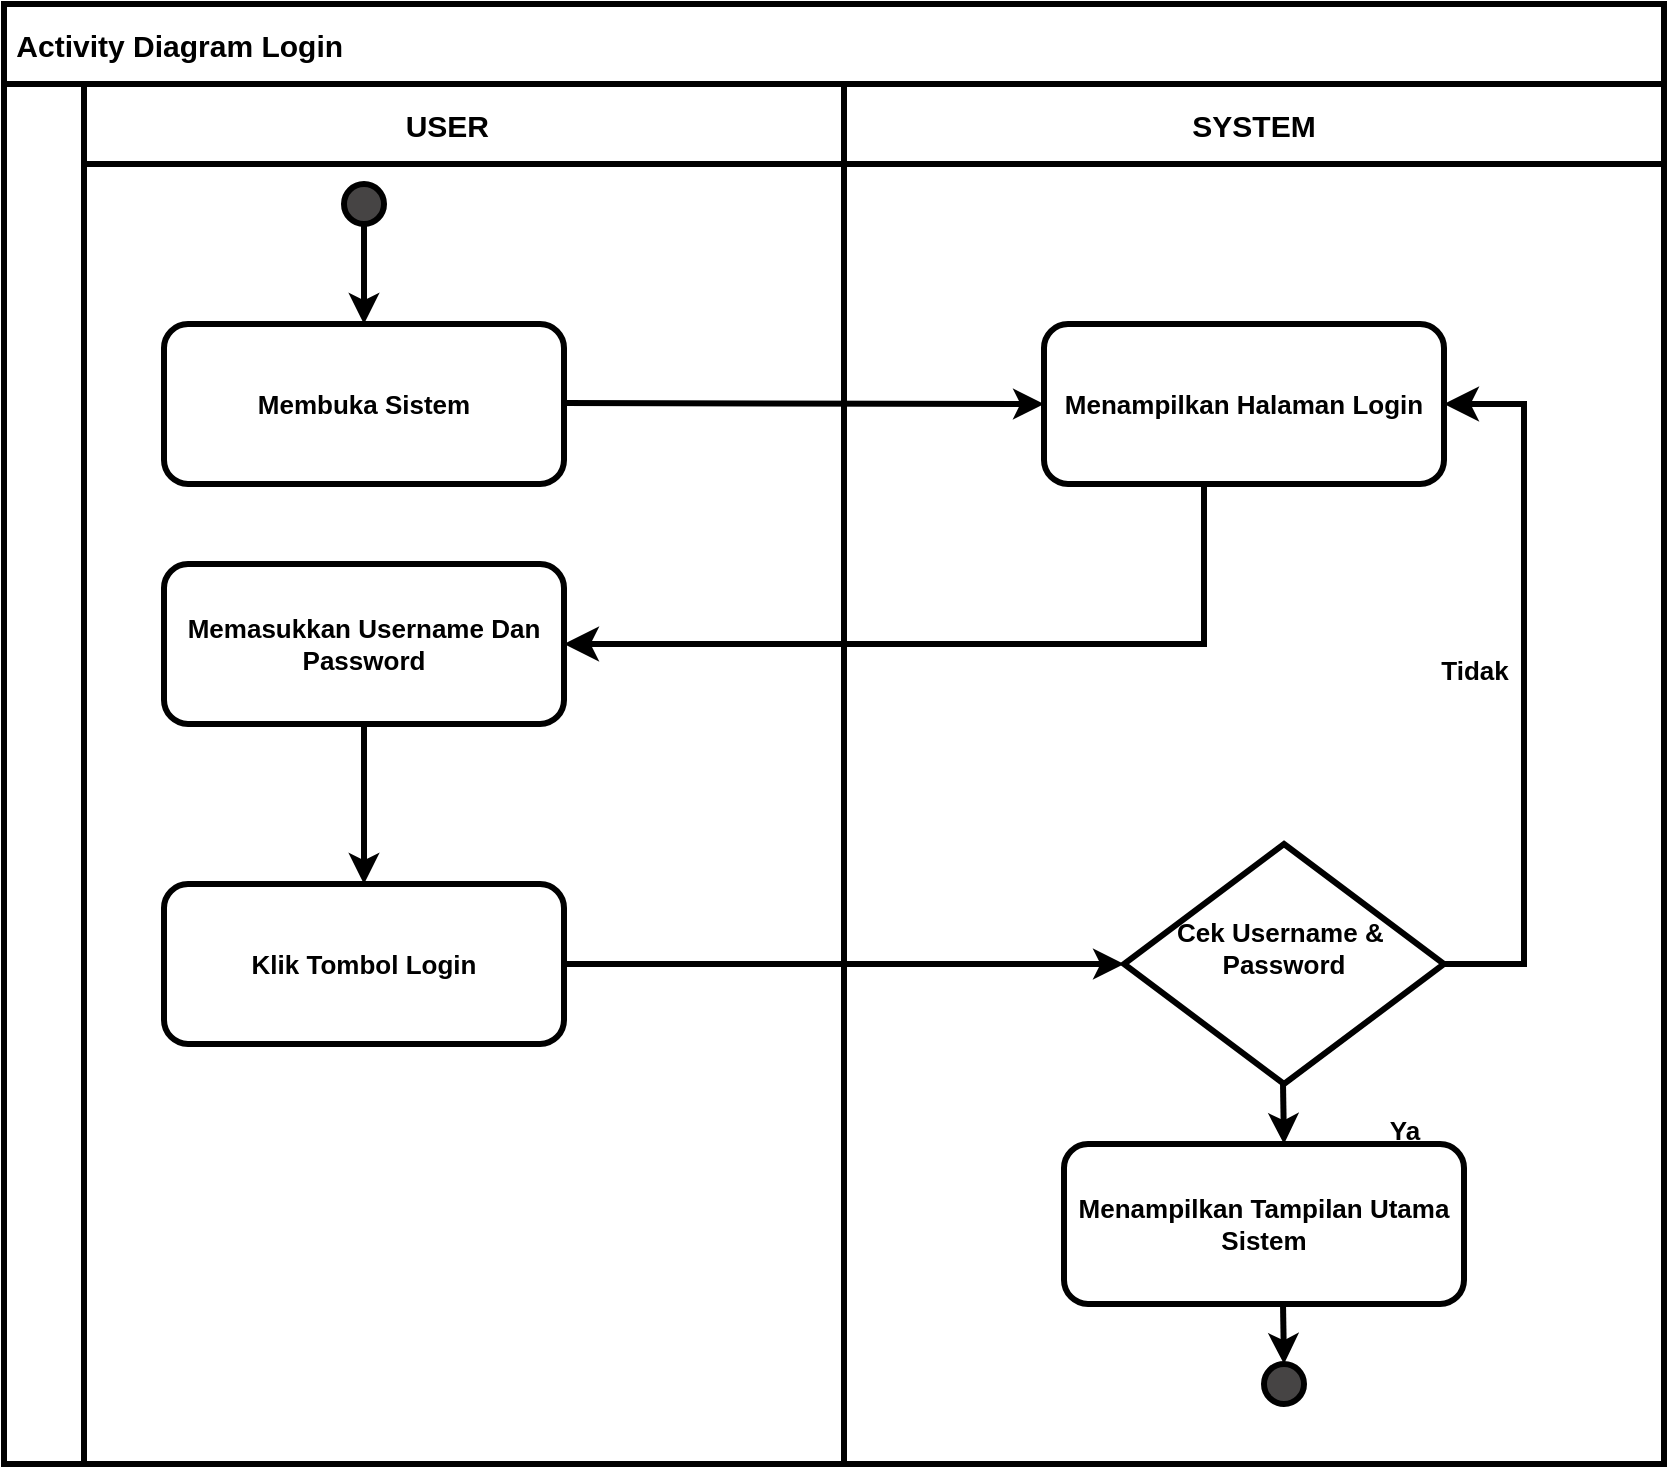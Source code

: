 <mxfile>
    <diagram id="Cw2Wp6MlhYI4DvoN3dn1" name="Page-1">
        <mxGraphModel dx="1031" dy="726" grid="1" gridSize="10" guides="1" tooltips="1" connect="1" arrows="1" fold="1" page="1" pageScale="1" pageWidth="850" pageHeight="1100" math="0" shadow="0">
            <root>
                <mxCell id="0"/>
                <mxCell id="1" parent="0"/>
                <mxCell id="78" value=" Activity Diagram Login" style="shape=table;childLayout=tableLayout;startSize=40;collapsible=0;recursiveResize=0;expand=0;strokeColor=default;align=left;verticalAlign=middle;fontFamily=Helvetica;fontSize=15;fontColor=default;fillColor=none;fontStyle=1;strokeWidth=3;" parent="1" vertex="1">
                    <mxGeometry x="10" y="10" width="830" height="730" as="geometry"/>
                </mxCell>
                <mxCell id="79" value="" style="shape=tableRow;horizontal=0;swimlaneHead=0;swimlaneBody=0;top=0;left=0;strokeColor=inherit;bottom=0;right=0;dropTarget=0;fontStyle=1;fillColor=none;points=[[0,0.5],[1,0.5]];portConstraint=eastwest;startSize=40;collapsible=0;recursiveResize=0;expand=0;align=center;verticalAlign=middle;fontFamily=Helvetica;fontSize=13;fontColor=default;strokeWidth=3;" parent="78" vertex="1">
                    <mxGeometry y="40" width="830" height="690" as="geometry"/>
                </mxCell>
                <mxCell id="80" value="USER    " style="swimlane;swimlaneHead=0;swimlaneBody=0;fontStyle=1;strokeColor=inherit;connectable=0;fillColor=none;startSize=40;collapsible=0;recursiveResize=0;expand=0;align=center;verticalAlign=middle;fontFamily=Helvetica;fontSize=15;fontColor=default;strokeWidth=3;" parent="79" vertex="1">
                    <mxGeometry x="40" width="380" height="690" as="geometry">
                        <mxRectangle width="380" height="690" as="alternateBounds"/>
                    </mxGeometry>
                </mxCell>
                <mxCell id="88" style="edgeStyle=none;html=1;exitX=0.5;exitY=1;exitDx=0;exitDy=0;fontFamily=Helvetica;fontSize=13;fontColor=default;strokeWidth=3;fontStyle=1" parent="80" source="85" target="87" edge="1">
                    <mxGeometry relative="1" as="geometry"/>
                </mxCell>
                <mxCell id="85" value="" style="ellipse;whiteSpace=wrap;html=1;aspect=fixed;strokeColor=default;align=center;verticalAlign=middle;fontFamily=Helvetica;fontSize=13;fontColor=default;fillColor=light-dark(#464444, #ededed);strokeWidth=3;fontStyle=1" parent="80" vertex="1">
                    <mxGeometry x="130" y="50" width="20" height="20" as="geometry"/>
                </mxCell>
                <mxCell id="87" value="Membuka Sistem" style="rounded=1;whiteSpace=wrap;html=1;strokeColor=default;align=center;verticalAlign=middle;fontFamily=Helvetica;fontSize=13;fontColor=default;fillColor=none;strokeWidth=3;fontStyle=1" parent="80" vertex="1">
                    <mxGeometry x="40" y="120" width="200" height="80" as="geometry"/>
                </mxCell>
                <mxCell id="95" value="Memasukkan Username Dan Password" style="rounded=1;whiteSpace=wrap;html=1;strokeColor=default;align=center;verticalAlign=middle;fontFamily=Helvetica;fontSize=13;fontColor=default;fillColor=none;strokeWidth=3;fontStyle=1" parent="80" vertex="1">
                    <mxGeometry x="40" y="240" width="200" height="80" as="geometry"/>
                </mxCell>
                <mxCell id="96" value="Klik Tombol Login" style="rounded=1;whiteSpace=wrap;html=1;strokeColor=default;align=center;verticalAlign=middle;fontFamily=Helvetica;fontSize=13;fontColor=default;fillColor=none;strokeWidth=3;fontStyle=1" parent="80" vertex="1">
                    <mxGeometry x="40" y="400" width="200" height="80" as="geometry"/>
                </mxCell>
                <mxCell id="102" value="" style="endArrow=classic;html=1;fontFamily=Helvetica;fontSize=13;fontColor=default;exitX=0.5;exitY=1;exitDx=0;exitDy=0;strokeWidth=3;fontStyle=1" parent="80" source="95" edge="1">
                    <mxGeometry width="50" height="50" relative="1" as="geometry">
                        <mxPoint x="140" y="360" as="sourcePoint"/>
                        <mxPoint x="140" y="400" as="targetPoint"/>
                    </mxGeometry>
                </mxCell>
                <mxCell id="103" value="" style="endArrow=classic;html=1;fontFamily=Helvetica;fontSize=13;fontColor=default;entryX=0;entryY=0.5;entryDx=0;entryDy=0;strokeWidth=3;fontStyle=1" parent="80" target="91" edge="1">
                    <mxGeometry width="50" height="50" relative="1" as="geometry">
                        <mxPoint x="240" y="159.5" as="sourcePoint"/>
                        <mxPoint x="360" y="159.5" as="targetPoint"/>
                    </mxGeometry>
                </mxCell>
                <mxCell id="81" value="SYSTEM" style="swimlane;swimlaneHead=0;swimlaneBody=0;fontStyle=1;strokeColor=inherit;connectable=0;fillColor=none;startSize=40;collapsible=0;recursiveResize=0;expand=0;align=center;verticalAlign=middle;fontFamily=Helvetica;fontSize=15;fontColor=default;strokeWidth=3;" parent="79" vertex="1">
                    <mxGeometry x="420" width="410" height="690" as="geometry">
                        <mxRectangle width="410" height="690" as="alternateBounds"/>
                    </mxGeometry>
                </mxCell>
                <mxCell id="86" value="" style="ellipse;whiteSpace=wrap;html=1;aspect=fixed;strokeColor=default;align=center;verticalAlign=middle;fontFamily=Helvetica;fontSize=13;fontColor=default;fillColor=light-dark(#464444, #ededed);strokeWidth=3;fontStyle=1" parent="81" vertex="1">
                    <mxGeometry x="210" y="640" width="20" height="20" as="geometry"/>
                </mxCell>
                <mxCell id="91" value="Menampilkan Halaman Login" style="rounded=1;whiteSpace=wrap;html=1;strokeColor=default;align=center;verticalAlign=middle;fontFamily=Helvetica;fontSize=13;fontColor=default;fillColor=none;strokeWidth=3;fontStyle=1" parent="81" vertex="1">
                    <mxGeometry x="100" y="120" width="200" height="80" as="geometry"/>
                </mxCell>
                <mxCell id="97" value="Cek Username &amp;amp;&amp;nbsp;&lt;div&gt;Password&lt;div&gt;&lt;br&gt;&lt;/div&gt;&lt;/div&gt;" style="rhombus;whiteSpace=wrap;html=1;strokeColor=default;align=center;verticalAlign=middle;fontFamily=Helvetica;fontSize=13;fontColor=default;fillColor=none;strokeWidth=3;fontStyle=1" parent="81" vertex="1">
                    <mxGeometry x="140" y="380" width="160" height="120" as="geometry"/>
                </mxCell>
                <mxCell id="98" value="Menampilkan Tampilan Utama Sistem" style="rounded=1;whiteSpace=wrap;html=1;strokeColor=default;align=center;verticalAlign=middle;fontFamily=Helvetica;fontSize=13;fontColor=default;fillColor=none;strokeWidth=3;fontStyle=1" parent="81" vertex="1">
                    <mxGeometry x="110" y="530" width="200" height="80" as="geometry"/>
                </mxCell>
                <mxCell id="106" value="" style="edgeStyle=elbowEdgeStyle;elbow=horizontal;endArrow=classic;html=1;curved=0;rounded=0;endSize=8;startSize=8;fontFamily=Helvetica;fontSize=13;fontColor=default;strokeWidth=3;fontStyle=1" parent="81" edge="1">
                    <mxGeometry width="50" height="50" relative="1" as="geometry">
                        <mxPoint x="180" y="200" as="sourcePoint"/>
                        <mxPoint x="-140" y="280" as="targetPoint"/>
                        <Array as="points">
                            <mxPoint x="180" y="270"/>
                        </Array>
                    </mxGeometry>
                </mxCell>
                <mxCell id="109" value="" style="edgeStyle=elbowEdgeStyle;elbow=horizontal;endArrow=classic;html=1;curved=0;rounded=0;endSize=8;startSize=8;fontFamily=Helvetica;fontSize=13;fontColor=default;entryX=1;entryY=0.5;entryDx=0;entryDy=0;strokeWidth=3;fontStyle=1" parent="81" target="91" edge="1">
                    <mxGeometry width="50" height="50" relative="1" as="geometry">
                        <mxPoint x="300" y="440" as="sourcePoint"/>
                        <mxPoint x="350" y="390" as="targetPoint"/>
                        <Array as="points">
                            <mxPoint x="340" y="300"/>
                        </Array>
                    </mxGeometry>
                </mxCell>
                <mxCell id="111" value="" style="endArrow=classic;html=1;fontFamily=Helvetica;fontSize=13;fontColor=default;exitX=0.5;exitY=1;exitDx=0;exitDy=0;strokeWidth=3;fontStyle=1" parent="81" edge="1">
                    <mxGeometry width="50" height="50" relative="1" as="geometry">
                        <mxPoint x="219.5" y="500" as="sourcePoint"/>
                        <mxPoint x="220" y="530" as="targetPoint"/>
                    </mxGeometry>
                </mxCell>
                <mxCell id="112" style="edgeStyle=none;html=1;exitX=0.5;exitY=1;exitDx=0;exitDy=0;fontFamily=Helvetica;fontSize=13;fontColor=default;strokeWidth=3;fontStyle=1" parent="81" edge="1">
                    <mxGeometry relative="1" as="geometry">
                        <mxPoint x="219.5" y="610" as="sourcePoint"/>
                        <mxPoint x="220" y="640" as="targetPoint"/>
                    </mxGeometry>
                </mxCell>
                <mxCell id="114" value="Tidak" style="text;html=1;align=center;verticalAlign=middle;resizable=0;points=[];autosize=1;strokeColor=none;fillColor=none;fontFamily=Helvetica;fontSize=13;fontColor=default;strokeWidth=3;fontStyle=1" parent="81" vertex="1">
                    <mxGeometry x="290" y="278" width="50" height="30" as="geometry"/>
                </mxCell>
                <mxCell id="107" value="" style="endArrow=classic;html=1;fontFamily=Helvetica;fontSize=13;fontColor=default;exitX=1;exitY=0.5;exitDx=0;exitDy=0;entryX=0;entryY=0.5;entryDx=0;entryDy=0;strokeWidth=3;fontStyle=1" parent="79" source="96" target="97" edge="1">
                    <mxGeometry width="50" height="50" relative="1" as="geometry">
                        <mxPoint x="320" y="440" as="sourcePoint"/>
                        <mxPoint x="320" y="520" as="targetPoint"/>
                    </mxGeometry>
                </mxCell>
                <mxCell id="113" value="Ya" style="text;html=1;align=center;verticalAlign=middle;resizable=0;points=[];autosize=1;strokeColor=none;fillColor=none;fontFamily=Helvetica;fontSize=13;fontColor=default;strokeWidth=3;fontStyle=1" parent="1" vertex="1">
                    <mxGeometry x="690" y="558" width="40" height="30" as="geometry"/>
                </mxCell>
            </root>
        </mxGraphModel>
    </diagram>
</mxfile>